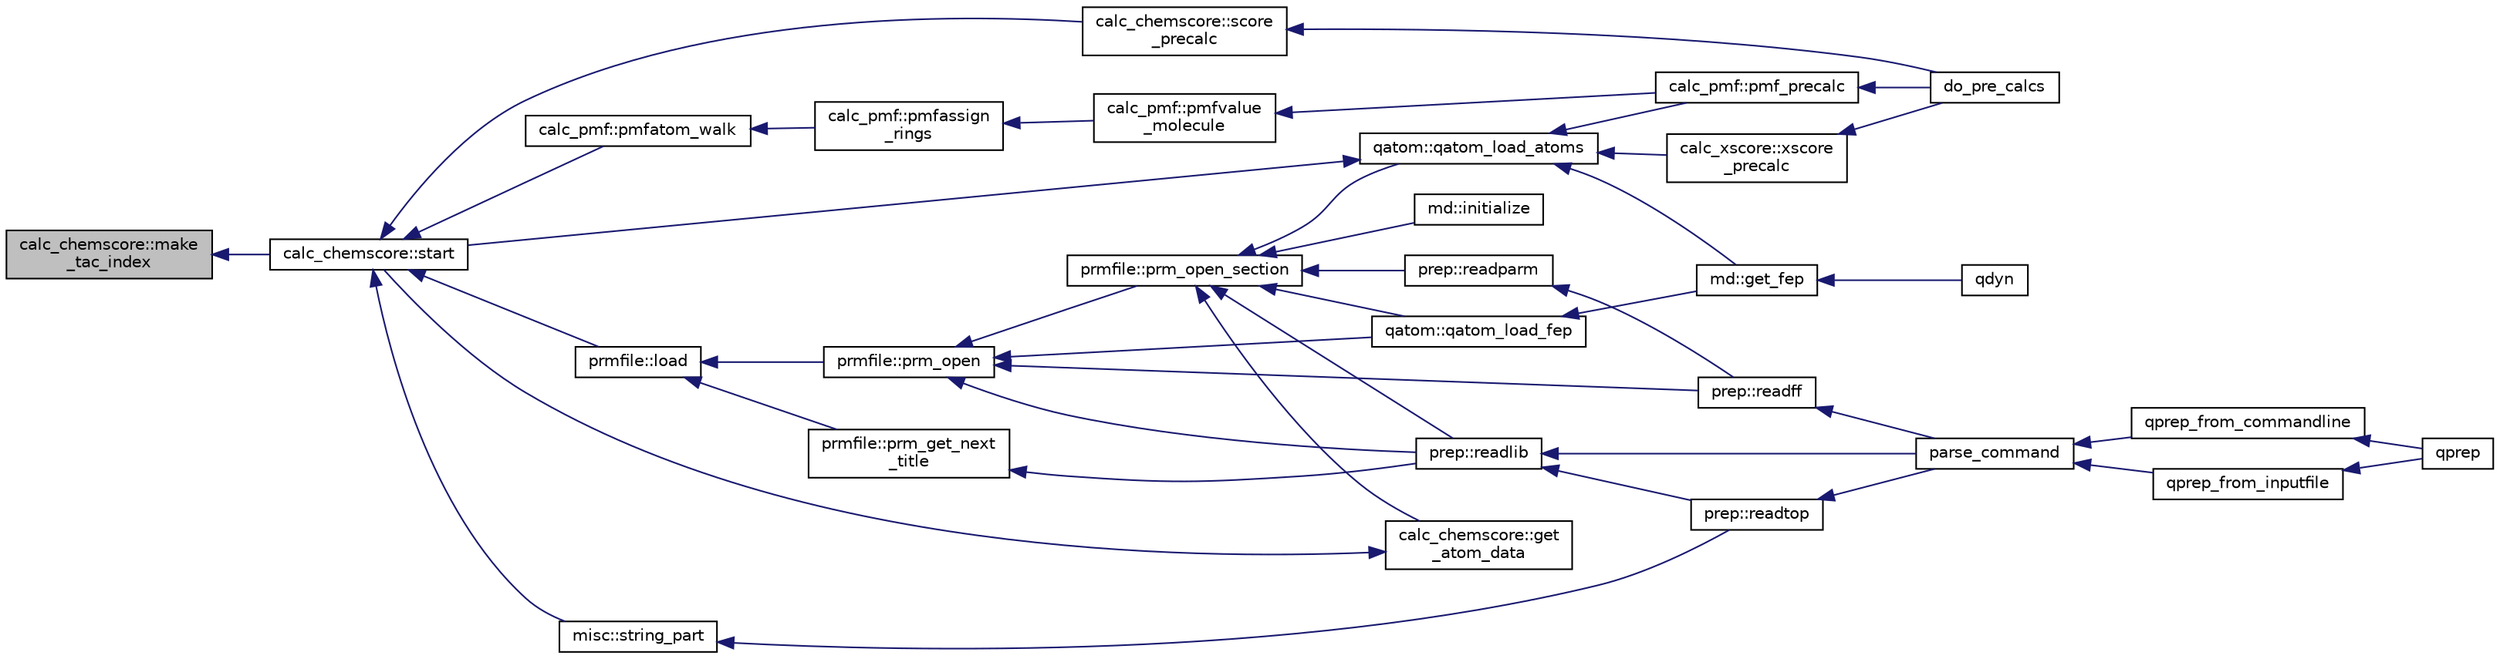 digraph "calc_chemscore::make_tac_index"
{
  edge [fontname="Helvetica",fontsize="10",labelfontname="Helvetica",labelfontsize="10"];
  node [fontname="Helvetica",fontsize="10",shape=record];
  rankdir="LR";
  Node1 [label="calc_chemscore::make\l_tac_index",height=0.2,width=0.4,color="black", fillcolor="grey75", style="filled" fontcolor="black"];
  Node1 -> Node2 [dir="back",color="midnightblue",fontsize="10",style="solid"];
  Node2 [label="calc_chemscore::start",height=0.2,width=0.4,color="black", fillcolor="white", style="filled",URL="$classcalc__chemscore.html#af43d8e5ae35fc5fd588eae032d48cb51"];
  Node2 -> Node3 [dir="back",color="midnightblue",fontsize="10",style="solid"];
  Node3 [label="calc_chemscore::score\l_precalc",height=0.2,width=0.4,color="black", fillcolor="white", style="filled",URL="$classcalc__chemscore.html#a1dbdeb7c4eb3b9068a041f3b08224417"];
  Node3 -> Node4 [dir="back",color="midnightblue",fontsize="10",style="solid"];
  Node4 [label="do_pre_calcs",height=0.2,width=0.4,color="black", fillcolor="white", style="filled",URL="$qcalc_8f90.html#a6de35d783d8e2c1ffead6a9dbf61ebb6"];
  Node2 -> Node5 [dir="back",color="midnightblue",fontsize="10",style="solid"];
  Node5 [label="calc_pmf::pmfatom_walk",height=0.2,width=0.4,color="black", fillcolor="white", style="filled",URL="$classcalc__pmf.html#a589d5b6b9d660657938509169a92ac1c"];
  Node5 -> Node6 [dir="back",color="midnightblue",fontsize="10",style="solid"];
  Node6 [label="calc_pmf::pmfassign\l_rings",height=0.2,width=0.4,color="black", fillcolor="white", style="filled",URL="$classcalc__pmf.html#a75f05266f8b9955425ea1f6b730cf820"];
  Node6 -> Node7 [dir="back",color="midnightblue",fontsize="10",style="solid"];
  Node7 [label="calc_pmf::pmfvalue\l_molecule",height=0.2,width=0.4,color="black", fillcolor="white", style="filled",URL="$classcalc__pmf.html#ac556c87ce39732c2e96def3d32dd211f"];
  Node7 -> Node8 [dir="back",color="midnightblue",fontsize="10",style="solid"];
  Node8 [label="calc_pmf::pmf_precalc",height=0.2,width=0.4,color="black", fillcolor="white", style="filled",URL="$classcalc__pmf.html#a15f551fc2681bc20e67c32c26f0e6213"];
  Node8 -> Node4 [dir="back",color="midnightblue",fontsize="10",style="solid"];
  Node2 -> Node9 [dir="back",color="midnightblue",fontsize="10",style="solid"];
  Node9 [label="misc::string_part",height=0.2,width=0.4,color="black", fillcolor="white", style="filled",URL="$classmisc.html#abe9cbcff4722ab41cde9244e8feeb31f"];
  Node9 -> Node10 [dir="back",color="midnightblue",fontsize="10",style="solid"];
  Node10 [label="prep::readtop",height=0.2,width=0.4,color="black", fillcolor="white", style="filled",URL="$classprep.html#a59d775f3eb60a2041f8a27c882d3bc70"];
  Node10 -> Node11 [dir="back",color="midnightblue",fontsize="10",style="solid"];
  Node11 [label="parse_command",height=0.2,width=0.4,color="black", fillcolor="white", style="filled",URL="$qprep_8f90.html#add7d58759b8d0826b87051647135e024"];
  Node11 -> Node12 [dir="back",color="midnightblue",fontsize="10",style="solid"];
  Node12 [label="qprep_from_commandline",height=0.2,width=0.4,color="black", fillcolor="white", style="filled",URL="$qprep_8f90.html#a509741b66578d6d76b269d0f98128910"];
  Node12 -> Node13 [dir="back",color="midnightblue",fontsize="10",style="solid"];
  Node13 [label="qprep",height=0.2,width=0.4,color="black", fillcolor="white", style="filled",URL="$qprep_8f90.html#a252292cf2c64796a48ab29aae4920d15"];
  Node11 -> Node14 [dir="back",color="midnightblue",fontsize="10",style="solid"];
  Node14 [label="qprep_from_inputfile",height=0.2,width=0.4,color="black", fillcolor="white", style="filled",URL="$qprep_8f90.html#aae7f6285ebd5705125725dcda622efd5"];
  Node14 -> Node13 [dir="back",color="midnightblue",fontsize="10",style="solid"];
  Node2 -> Node15 [dir="back",color="midnightblue",fontsize="10",style="solid"];
  Node15 [label="prmfile::load",height=0.2,width=0.4,color="black", fillcolor="white", style="filled",URL="$classprmfile.html#acce15d60959fb0d53e604d35518b4f1f"];
  Node15 -> Node16 [dir="back",color="midnightblue",fontsize="10",style="solid"];
  Node16 [label="prmfile::prm_get_next\l_title",height=0.2,width=0.4,color="black", fillcolor="white", style="filled",URL="$classprmfile.html#a3fcf260c284cd4ec7be00bb24b37b8a2"];
  Node16 -> Node17 [dir="back",color="midnightblue",fontsize="10",style="solid"];
  Node17 [label="prep::readlib",height=0.2,width=0.4,color="black", fillcolor="white", style="filled",URL="$classprep.html#a5416ced67e818030602fa86ed687ac6b"];
  Node17 -> Node10 [dir="back",color="midnightblue",fontsize="10",style="solid"];
  Node17 -> Node11 [dir="back",color="midnightblue",fontsize="10",style="solid"];
  Node15 -> Node18 [dir="back",color="midnightblue",fontsize="10",style="solid"];
  Node18 [label="prmfile::prm_open",height=0.2,width=0.4,color="black", fillcolor="white", style="filled",URL="$classprmfile.html#a6b78c5340e15c981cec460e03a76b440"];
  Node18 -> Node17 [dir="back",color="midnightblue",fontsize="10",style="solid"];
  Node18 -> Node19 [dir="back",color="midnightblue",fontsize="10",style="solid"];
  Node19 [label="prep::readff",height=0.2,width=0.4,color="black", fillcolor="white", style="filled",URL="$classprep.html#a266a5e1af478996cb0484355015fbd31"];
  Node19 -> Node11 [dir="back",color="midnightblue",fontsize="10",style="solid"];
  Node18 -> Node20 [dir="back",color="midnightblue",fontsize="10",style="solid"];
  Node20 [label="prmfile::prm_open_section",height=0.2,width=0.4,color="black", fillcolor="white", style="filled",URL="$classprmfile.html#a1507dcebf8d6f53a6493b1e63d9c9387"];
  Node20 -> Node21 [dir="back",color="midnightblue",fontsize="10",style="solid"];
  Node21 [label="calc_chemscore::get\l_atom_data",height=0.2,width=0.4,color="black", fillcolor="white", style="filled",URL="$classcalc__chemscore.html#a4f53ad3d13e7c23d47c94a6a882e6bd8"];
  Node21 -> Node2 [dir="back",color="midnightblue",fontsize="10",style="solid"];
  Node20 -> Node22 [dir="back",color="midnightblue",fontsize="10",style="solid"];
  Node22 [label="md::initialize",height=0.2,width=0.4,color="black", fillcolor="white", style="filled",URL="$classmd.html#acecdfbb85340e13040d34a2544d7c4c5"];
  Node20 -> Node17 [dir="back",color="midnightblue",fontsize="10",style="solid"];
  Node20 -> Node23 [dir="back",color="midnightblue",fontsize="10",style="solid"];
  Node23 [label="prep::readparm",height=0.2,width=0.4,color="black", fillcolor="white", style="filled",URL="$classprep.html#a95a57c9975f303d860e25611bb7a14ad"];
  Node23 -> Node19 [dir="back",color="midnightblue",fontsize="10",style="solid"];
  Node20 -> Node24 [dir="back",color="midnightblue",fontsize="10",style="solid"];
  Node24 [label="qatom::qatom_load_atoms",height=0.2,width=0.4,color="black", fillcolor="white", style="filled",URL="$classqatom.html#a00e760eda3603bb0bd51f6f84a4e5c9b"];
  Node24 -> Node2 [dir="back",color="midnightblue",fontsize="10",style="solid"];
  Node24 -> Node8 [dir="back",color="midnightblue",fontsize="10",style="solid"];
  Node24 -> Node25 [dir="back",color="midnightblue",fontsize="10",style="solid"];
  Node25 [label="calc_xscore::xscore\l_precalc",height=0.2,width=0.4,color="black", fillcolor="white", style="filled",URL="$classcalc__xscore.html#a1dd20b02356cb3c99283799d1030d1ba"];
  Node25 -> Node4 [dir="back",color="midnightblue",fontsize="10",style="solid"];
  Node24 -> Node26 [dir="back",color="midnightblue",fontsize="10",style="solid"];
  Node26 [label="md::get_fep",height=0.2,width=0.4,color="black", fillcolor="white", style="filled",URL="$classmd.html#a07ecde439edb4c485493261c2f3b3b7b"];
  Node26 -> Node27 [dir="back",color="midnightblue",fontsize="10",style="solid"];
  Node27 [label="qdyn",height=0.2,width=0.4,color="black", fillcolor="white", style="filled",URL="$qdyn_8f90.html#a93aa3f5a63d37164f411c008fce7e62c"];
  Node20 -> Node28 [dir="back",color="midnightblue",fontsize="10",style="solid"];
  Node28 [label="qatom::qatom_load_fep",height=0.2,width=0.4,color="black", fillcolor="white", style="filled",URL="$classqatom.html#abbf41d36e873b10c022ff757a1271b0e"];
  Node28 -> Node26 [dir="back",color="midnightblue",fontsize="10",style="solid"];
  Node18 -> Node28 [dir="back",color="midnightblue",fontsize="10",style="solid"];
}
